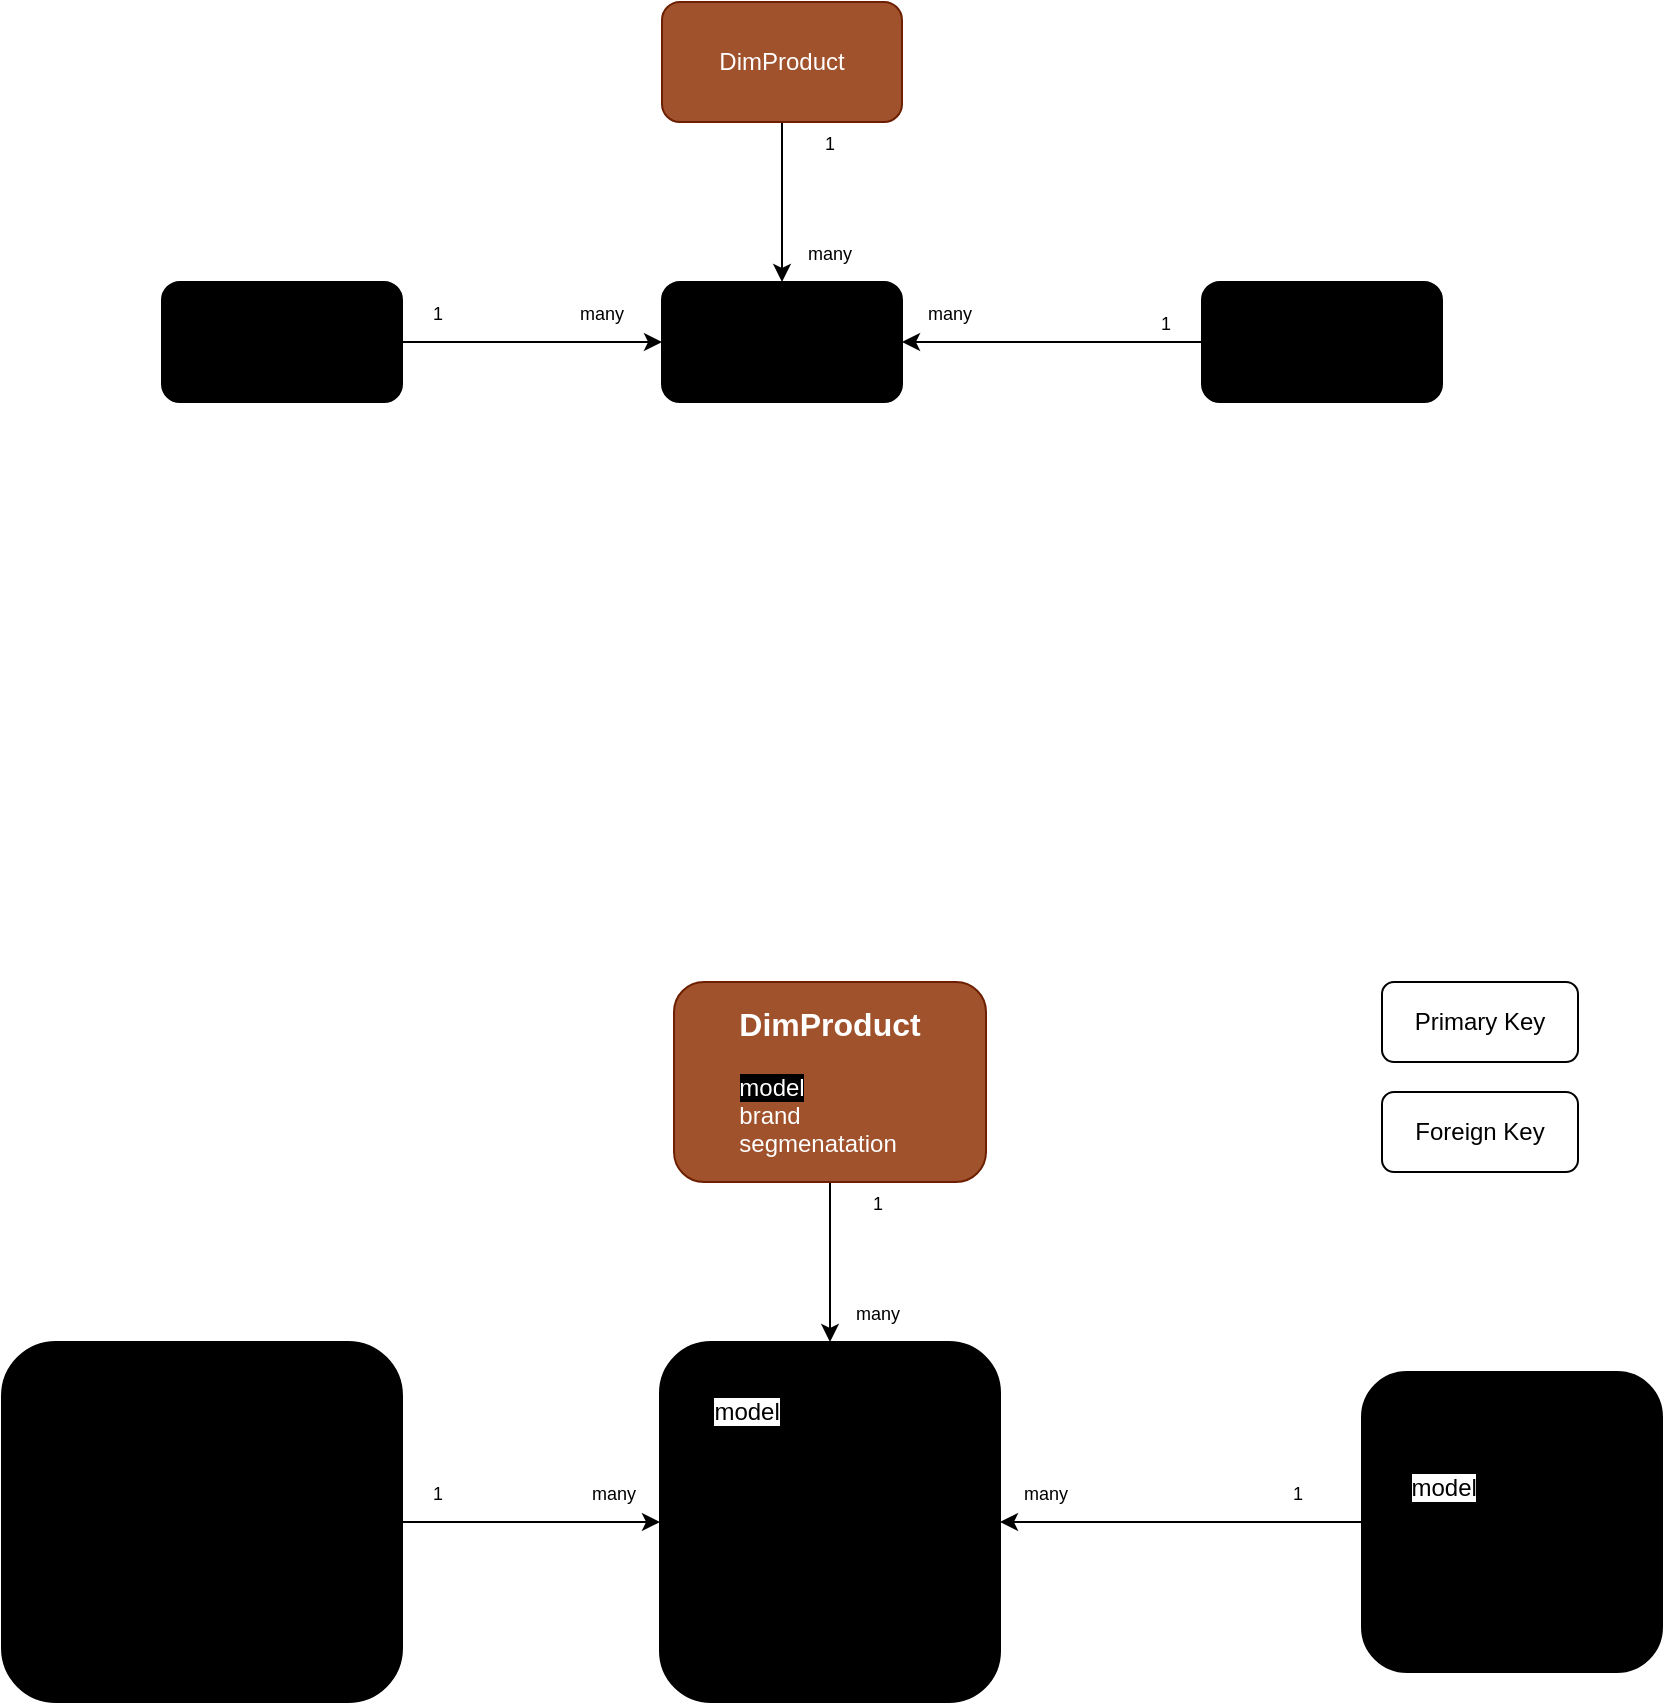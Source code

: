 <mxfile version="27.0.3" pages="3">
  <diagram name="Page-1" id="qpLtw2JNn7jer9u5mmn6">
    <mxGraphModel dx="3204" dy="1480" grid="1" gridSize="10" guides="1" tooltips="1" connect="1" arrows="1" fold="1" page="1" pageScale="1" pageWidth="827" pageHeight="1169" math="0" shadow="0">
      <root>
        <mxCell id="0" />
        <mxCell id="1" parent="0" />
        <mxCell id="3lYCh4g3FF8GIfoTyy5W-1" value="FactComments" style="rounded=1;whiteSpace=wrap;html=1;fillColor=light-dark(#000000,#A67F68);" vertex="1" parent="1">
          <mxGeometry x="300" y="280" width="120" height="60" as="geometry" />
        </mxCell>
        <mxCell id="3lYCh4g3FF8GIfoTyy5W-5" value="" style="edgeStyle=orthogonalEdgeStyle;rounded=0;orthogonalLoop=1;jettySize=auto;html=1;" edge="1" parent="1" source="3lYCh4g3FF8GIfoTyy5W-2" target="3lYCh4g3FF8GIfoTyy5W-1">
          <mxGeometry relative="1" as="geometry" />
        </mxCell>
        <mxCell id="3lYCh4g3FF8GIfoTyy5W-2" value="&lt;font&gt;DimProduct&lt;/font&gt;" style="rounded=1;whiteSpace=wrap;html=1;fillColor=light-dark(#a0522d, #d9baa8);strokeColor=#6D1F00;fontColor=light-dark(#ffffff, #ffffff);" vertex="1" parent="1">
          <mxGeometry x="300" y="140" width="120" height="60" as="geometry" />
        </mxCell>
        <mxCell id="3lYCh4g3FF8GIfoTyy5W-8" value="" style="edgeStyle=orthogonalEdgeStyle;rounded=0;orthogonalLoop=1;jettySize=auto;html=1;entryX=1;entryY=0.5;entryDx=0;entryDy=0;" edge="1" parent="1" source="3lYCh4g3FF8GIfoTyy5W-3" target="3lYCh4g3FF8GIfoTyy5W-1">
          <mxGeometry relative="1" as="geometry" />
        </mxCell>
        <mxCell id="3lYCh4g3FF8GIfoTyy5W-3" value="DimReviewer" style="rounded=1;whiteSpace=wrap;html=1;fillColor=light-dark(#000000,#D9BAA8);" vertex="1" parent="1">
          <mxGeometry x="570" y="280" width="120" height="60" as="geometry" />
        </mxCell>
        <mxCell id="3lYCh4g3FF8GIfoTyy5W-11" style="edgeStyle=orthogonalEdgeStyle;rounded=0;orthogonalLoop=1;jettySize=auto;html=1;entryX=0;entryY=0.5;entryDx=0;entryDy=0;" edge="1" parent="1" source="3lYCh4g3FF8GIfoTyy5W-4" target="3lYCh4g3FF8GIfoTyy5W-1">
          <mxGeometry relative="1" as="geometry" />
        </mxCell>
        <mxCell id="3lYCh4g3FF8GIfoTyy5W-4" value="DimReviewContent" style="rounded=1;whiteSpace=wrap;html=1;fillColor=light-dark(#000000,#D9BAA8);" vertex="1" parent="1">
          <mxGeometry x="50" y="280" width="120" height="60" as="geometry" />
        </mxCell>
        <mxCell id="3lYCh4g3FF8GIfoTyy5W-6" value="&lt;font style=&quot;font-size: 9px;&quot;&gt;1&lt;/font&gt;" style="text;html=1;align=center;verticalAlign=middle;whiteSpace=wrap;rounded=0;" vertex="1" parent="1">
          <mxGeometry x="366" y="200" width="36" height="20" as="geometry" />
        </mxCell>
        <mxCell id="3lYCh4g3FF8GIfoTyy5W-7" value="&lt;font style=&quot;font-size: 9px;&quot;&gt;many&lt;/font&gt;" style="text;html=1;align=center;verticalAlign=middle;whiteSpace=wrap;rounded=0;" vertex="1" parent="1">
          <mxGeometry x="354" y="250" width="60" height="30" as="geometry" />
        </mxCell>
        <mxCell id="3lYCh4g3FF8GIfoTyy5W-9" value="&lt;font style=&quot;font-size: 9px;&quot;&gt;1&lt;/font&gt;" style="text;html=1;align=center;verticalAlign=middle;whiteSpace=wrap;rounded=0;" vertex="1" parent="1">
          <mxGeometry x="534" y="290" width="36" height="20" as="geometry" />
        </mxCell>
        <mxCell id="3lYCh4g3FF8GIfoTyy5W-10" value="&lt;font style=&quot;font-size: 9px;&quot;&gt;many&lt;/font&gt;" style="text;html=1;align=center;verticalAlign=middle;whiteSpace=wrap;rounded=0;" vertex="1" parent="1">
          <mxGeometry x="414" y="280" width="60" height="30" as="geometry" />
        </mxCell>
        <mxCell id="3lYCh4g3FF8GIfoTyy5W-12" value="&lt;font style=&quot;font-size: 9px;&quot;&gt;1&lt;/font&gt;" style="text;html=1;align=center;verticalAlign=middle;whiteSpace=wrap;rounded=0;" vertex="1" parent="1">
          <mxGeometry x="170" y="285" width="36" height="20" as="geometry" />
        </mxCell>
        <mxCell id="3lYCh4g3FF8GIfoTyy5W-13" value="&lt;font style=&quot;font-size: 9px;&quot;&gt;many&lt;/font&gt;" style="text;html=1;align=center;verticalAlign=middle;whiteSpace=wrap;rounded=0;" vertex="1" parent="1">
          <mxGeometry x="240" y="280" width="60" height="30" as="geometry" />
        </mxCell>
        <mxCell id="3lYCh4g3FF8GIfoTyy5W-15" value="&lt;b&gt;&lt;font style=&quot;font-size: 16px;&quot;&gt;FactComments&lt;/font&gt;&lt;/b&gt;&lt;br&gt;&lt;div style=&quot;text-align: left;&quot;&gt;&lt;font style=&quot;background-color: light-dark(#ffffff, var(--ge-dark-color, #121212)); color: light-dark(rgb(0, 0, 0), rgb(255, 255, 255));&quot;&gt;model&lt;/font&gt;&lt;/div&gt;&lt;div style=&quot;text-align: left;&quot;&gt;brand&lt;/div&gt;&lt;div&gt;&lt;div style=&quot;text-align: left;&quot;&gt;&lt;span style=&quot;background-color: transparent; color: light-dark(rgb(0, 0, 0), rgb(255, 255, 255));&quot;&gt;segmentation&lt;/span&gt;&lt;/div&gt;&lt;div style=&quot;text-align: left;&quot;&gt;&lt;span style=&quot;background-color: transparent; color: light-dark(rgb(0, 0, 0), rgb(255, 255, 255));&quot;&gt;pros&amp;nbsp;&lt;/span&gt;&lt;/div&gt;&lt;div style=&quot;text-align: left;&quot;&gt;&lt;span style=&quot;background-color: transparent; color: light-dark(rgb(0, 0, 0), rgb(255, 255, 255));&quot;&gt;cons&lt;/span&gt;&lt;/div&gt;&lt;/div&gt;&lt;div style=&quot;text-align: left;&quot;&gt;text&lt;/div&gt;&lt;div style=&quot;text-align: left;&quot;&gt;coountry&lt;/div&gt;&lt;div style=&quot;text-align: left;&quot;&gt;reviewer&lt;/div&gt;&lt;div style=&quot;text-align: left;&quot;&gt;agency&lt;/div&gt;&lt;div style=&quot;text-align: left;&quot;&gt;link&lt;/div&gt;" style="rounded=1;whiteSpace=wrap;html=1;fillColor=light-dark(#000000,#A67F68);" vertex="1" parent="1">
          <mxGeometry x="299" y="810" width="170" height="180" as="geometry" />
        </mxCell>
        <mxCell id="3lYCh4g3FF8GIfoTyy5W-27" value="" style="edgeStyle=orthogonalEdgeStyle;rounded=0;orthogonalLoop=1;jettySize=auto;html=1;" edge="1" parent="1" source="3lYCh4g3FF8GIfoTyy5W-16" target="3lYCh4g3FF8GIfoTyy5W-15">
          <mxGeometry relative="1" as="geometry" />
        </mxCell>
        <mxCell id="3lYCh4g3FF8GIfoTyy5W-16" value="&lt;font style=&quot;font-size: 16px;&quot;&gt;&lt;b&gt;&lt;font style=&quot;&quot;&gt;DimReviewer&lt;/font&gt;&lt;br&gt;&lt;div style=&quot;text-align: left;&quot;&gt;&lt;span style=&quot;color: light-dark(rgb(0, 0, 0), rgb(255, 255, 255)); font-size: 12px; font-weight: normal; background-color: light-dark(rgb(255, 255, 255), rgb(158, 121, 99));&quot;&gt;model&lt;/span&gt;&lt;/div&gt;&lt;/b&gt;&lt;/font&gt;&lt;div style=&quot;text-align: left;&quot;&gt;&lt;span style=&quot;background-color: transparent; color: light-dark(rgb(0, 0, 0), rgb(255, 255, 255));&quot;&gt;country&lt;/span&gt;&lt;/div&gt;&lt;div style=&quot;text-align: left;&quot;&gt;&lt;span style=&quot;background-color: transparent; color: light-dark(rgb(0, 0, 0), rgb(255, 255, 255));&quot;&gt;agency&lt;/span&gt;&lt;/div&gt;&lt;div style=&quot;text-align: left;&quot;&gt;&lt;span style=&quot;background-color: transparent; color: light-dark(rgb(0, 0, 0), rgb(255, 255, 255));&quot;&gt;link&lt;/span&gt;&lt;/div&gt;&lt;div&gt;&lt;br&gt;&lt;/div&gt;" style="rounded=1;whiteSpace=wrap;html=1;fillColor=light-dark(#000000,#D9BAA8);" vertex="1" parent="1">
          <mxGeometry x="650" y="825" width="150" height="150" as="geometry" />
        </mxCell>
        <mxCell id="3lYCh4g3FF8GIfoTyy5W-26" value="" style="edgeStyle=orthogonalEdgeStyle;rounded=0;orthogonalLoop=1;jettySize=auto;html=1;" edge="1" parent="1" source="3lYCh4g3FF8GIfoTyy5W-17" target="3lYCh4g3FF8GIfoTyy5W-15">
          <mxGeometry relative="1" as="geometry" />
        </mxCell>
        <mxCell id="3lYCh4g3FF8GIfoTyy5W-17" value="&lt;font style=&quot;&quot;&gt;&lt;b style=&quot;&quot;&gt;&lt;font style=&quot;font-size: 16px;&quot;&gt;DimReviewContent&lt;/font&gt;&lt;/b&gt;&lt;br&gt;&lt;div style=&quot;text-align: left;&quot;&gt;&lt;span style=&quot;background-color: light-dark(rgb(0, 0, 0), rgb(158, 121, 99));&quot;&gt;model&lt;/span&gt;&lt;/div&gt;&lt;div style=&quot;text-align: left;&quot;&gt;pros_display_quality&lt;/div&gt;&lt;div style=&quot;text-align: left;&quot;&gt;pros_perfermance&lt;/div&gt;&lt;div style=&quot;text-align: left;&quot;&gt;pros_connectivity&lt;/div&gt;&lt;div style=&quot;text-align: left;&quot;&gt;pros_design&lt;/div&gt;&lt;div style=&quot;text-align: left;&quot;&gt;pros_features&lt;/div&gt;&lt;div style=&quot;text-align: left;&quot;&gt;pro_price&lt;/div&gt;&lt;div style=&quot;text-align: left;&quot;&gt;pros_energy_efficiency&lt;/div&gt;&lt;div style=&quot;text-align: left;&quot;&gt;text&lt;/div&gt;&lt;div style=&quot;text-align: left;&quot;&gt;sentiment_label&lt;/div&gt;&lt;/font&gt;&lt;div&gt;&lt;br&gt;&lt;/div&gt;" style="rounded=1;whiteSpace=wrap;html=1;fillColor=light-dark(#000000,#D9BAA8);" vertex="1" parent="1">
          <mxGeometry x="-30" y="810" width="200" height="180" as="geometry" />
        </mxCell>
        <mxCell id="3lYCh4g3FF8GIfoTyy5W-18" value="Primary Key" style="rounded=1;whiteSpace=wrap;html=1;labelBackgroundColor=none;fillColor=light-dark(#FFFFFF,#000000);" vertex="1" parent="1">
          <mxGeometry x="660" y="630" width="98" height="40" as="geometry" />
        </mxCell>
        <mxCell id="3lYCh4g3FF8GIfoTyy5W-20" value="Foreign Key" style="rounded=1;whiteSpace=wrap;html=1;labelBackgroundColor=none;fillColor=light-dark(#FFFFFF,#9E7963);" vertex="1" parent="1">
          <mxGeometry x="660" y="685" width="98" height="40" as="geometry" />
        </mxCell>
        <mxCell id="3lYCh4g3FF8GIfoTyy5W-25" value="" style="edgeStyle=orthogonalEdgeStyle;rounded=0;orthogonalLoop=1;jettySize=auto;html=1;" edge="1" parent="1" source="3lYCh4g3FF8GIfoTyy5W-21" target="3lYCh4g3FF8GIfoTyy5W-15">
          <mxGeometry relative="1" as="geometry" />
        </mxCell>
        <mxCell id="3lYCh4g3FF8GIfoTyy5W-21" value="&lt;font style=&quot;&quot;&gt;&lt;b style=&quot;&quot;&gt;&lt;span style=&quot;font-size: 16px;&quot;&gt;DimProduct&lt;/span&gt;&lt;br&gt;&lt;br&gt;&lt;div style=&quot;text-align: left;&quot;&gt;&lt;span style=&quot;font-weight: normal; background-color: light-dark(rgb(0, 0, 0), rgb(158, 121, 99));&quot;&gt;model&lt;/span&gt;&lt;/div&gt;&lt;div style=&quot;text-align: left;&quot;&gt;&lt;span style=&quot;background-color: transparent; font-weight: normal;&quot;&gt;brand&lt;/span&gt;&lt;/div&gt;&lt;div style=&quot;text-align: left;&quot;&gt;&lt;span style=&quot;background-color: transparent; font-weight: normal;&quot;&gt;segmenatation&lt;/span&gt;&lt;/div&gt;&lt;/b&gt;&lt;/font&gt;" style="rounded=1;whiteSpace=wrap;html=1;fillColor=light-dark(#a0522d, #d9baa8);strokeColor=#6D1F00;fontColor=light-dark(#ffffff, #ffffff);" vertex="1" parent="1">
          <mxGeometry x="306" y="630" width="156" height="100" as="geometry" />
        </mxCell>
        <mxCell id="3lYCh4g3FF8GIfoTyy5W-28" value="&lt;font style=&quot;font-size: 9px;&quot;&gt;1&lt;/font&gt;" style="text;html=1;align=center;verticalAlign=middle;whiteSpace=wrap;rounded=0;" vertex="1" parent="1">
          <mxGeometry x="600" y="875" width="36" height="20" as="geometry" />
        </mxCell>
        <mxCell id="3lYCh4g3FF8GIfoTyy5W-29" value="&lt;font style=&quot;font-size: 9px;&quot;&gt;many&lt;/font&gt;" style="text;html=1;align=center;verticalAlign=middle;whiteSpace=wrap;rounded=0;" vertex="1" parent="1">
          <mxGeometry x="462" y="870" width="60" height="30" as="geometry" />
        </mxCell>
        <mxCell id="3lYCh4g3FF8GIfoTyy5W-30" value="&lt;font style=&quot;font-size: 9px;&quot;&gt;many&lt;/font&gt;" style="text;html=1;align=center;verticalAlign=middle;whiteSpace=wrap;rounded=0;" vertex="1" parent="1">
          <mxGeometry x="378" y="780" width="60" height="30" as="geometry" />
        </mxCell>
        <mxCell id="3lYCh4g3FF8GIfoTyy5W-31" value="&lt;font style=&quot;font-size: 9px;&quot;&gt;many&lt;/font&gt;" style="text;html=1;align=center;verticalAlign=middle;whiteSpace=wrap;rounded=0;" vertex="1" parent="1">
          <mxGeometry x="246" y="870" width="60" height="30" as="geometry" />
        </mxCell>
        <mxCell id="3lYCh4g3FF8GIfoTyy5W-32" value="&lt;font style=&quot;font-size: 9px;&quot;&gt;1&lt;/font&gt;" style="text;html=1;align=center;verticalAlign=middle;whiteSpace=wrap;rounded=0;" vertex="1" parent="1">
          <mxGeometry x="390" y="730" width="36" height="20" as="geometry" />
        </mxCell>
        <mxCell id="3lYCh4g3FF8GIfoTyy5W-33" value="&lt;font style=&quot;font-size: 9px;&quot;&gt;1&lt;/font&gt;" style="text;html=1;align=center;verticalAlign=middle;whiteSpace=wrap;rounded=0;" vertex="1" parent="1">
          <mxGeometry x="170" y="875" width="36" height="20" as="geometry" />
        </mxCell>
      </root>
    </mxGraphModel>
  </diagram>
  <diagram id="39-xGgRTNQitkWiuHMAg" name="Page-2">
    <mxGraphModel dx="2253" dy="888" grid="1" gridSize="10" guides="1" tooltips="1" connect="1" arrows="1" fold="1" page="1" pageScale="1" pageWidth="827" pageHeight="1169" math="0" shadow="0">
      <root>
        <mxCell id="0" />
        <mxCell id="1" parent="0" />
        <mxCell id="3pNCCI-SVW1QbYDeNgAf-1" value="&lt;b&gt;&lt;font style=&quot;font-size: 16px;&quot;&gt;FactComments&lt;/font&gt;&lt;/b&gt;&lt;br&gt;&lt;div style=&quot;text-align: left;&quot;&gt;&lt;font style=&quot;background-color: light-dark(#ffffff, var(--ge-dark-color, #121212)); color: light-dark(rgb(0, 0, 0), rgb(255, 255, 255));&quot;&gt;model&lt;/font&gt;&lt;/div&gt;&lt;div style=&quot;text-align: left;&quot;&gt;brand&lt;/div&gt;&lt;div&gt;&lt;div style=&quot;text-align: left;&quot;&gt;&lt;span style=&quot;background-color: transparent; color: light-dark(rgb(0, 0, 0), rgb(255, 255, 255));&quot;&gt;segmentation&lt;/span&gt;&lt;/div&gt;&lt;div style=&quot;text-align: left;&quot;&gt;&lt;span style=&quot;background-color: transparent; color: light-dark(rgb(0, 0, 0), rgb(255, 255, 255));&quot;&gt;pros&amp;nbsp;&lt;/span&gt;&lt;/div&gt;&lt;div style=&quot;text-align: left;&quot;&gt;&lt;span style=&quot;background-color: transparent; color: light-dark(rgb(0, 0, 0), rgb(255, 255, 255));&quot;&gt;cons&lt;/span&gt;&lt;/div&gt;&lt;/div&gt;&lt;div style=&quot;text-align: left;&quot;&gt;text&lt;/div&gt;&lt;div style=&quot;text-align: left;&quot;&gt;coountry&lt;/div&gt;&lt;div style=&quot;text-align: left;&quot;&gt;reviewer&lt;/div&gt;&lt;div style=&quot;text-align: left;&quot;&gt;agency&lt;/div&gt;&lt;div style=&quot;text-align: left;&quot;&gt;link&lt;/div&gt;" style="rounded=1;whiteSpace=wrap;html=1;fillColor=light-dark(#000000,#A67F68);" vertex="1" parent="1">
          <mxGeometry x="299" y="810" width="170" height="180" as="geometry" />
        </mxCell>
        <mxCell id="3pNCCI-SVW1QbYDeNgAf-2" value="" style="edgeStyle=orthogonalEdgeStyle;rounded=0;orthogonalLoop=1;jettySize=auto;html=1;" edge="1" parent="1" source="3pNCCI-SVW1QbYDeNgAf-3" target="3pNCCI-SVW1QbYDeNgAf-1">
          <mxGeometry relative="1" as="geometry" />
        </mxCell>
        <mxCell id="3pNCCI-SVW1QbYDeNgAf-3" value="&lt;font style=&quot;font-size: 16px;&quot;&gt;&lt;b&gt;&lt;font style=&quot;&quot;&gt;DimReviewer&lt;/font&gt;&lt;br&gt;&lt;div style=&quot;text-align: left;&quot;&gt;&lt;span style=&quot;color: light-dark(rgb(0, 0, 0), rgb(255, 255, 255)); font-size: 12px; font-weight: normal; background-color: light-dark(rgb(255, 255, 255), rgb(158, 121, 99));&quot;&gt;model&lt;/span&gt;&lt;/div&gt;&lt;/b&gt;&lt;/font&gt;&lt;div style=&quot;text-align: left;&quot;&gt;&lt;span style=&quot;background-color: transparent; color: light-dark(rgb(0, 0, 0), rgb(255, 255, 255));&quot;&gt;country&lt;/span&gt;&lt;/div&gt;&lt;div style=&quot;text-align: left;&quot;&gt;&lt;span style=&quot;background-color: transparent; color: light-dark(rgb(0, 0, 0), rgb(255, 255, 255));&quot;&gt;agency&lt;/span&gt;&lt;/div&gt;&lt;div style=&quot;text-align: left;&quot;&gt;&lt;span style=&quot;background-color: transparent; color: light-dark(rgb(0, 0, 0), rgb(255, 255, 255));&quot;&gt;link&lt;/span&gt;&lt;/div&gt;&lt;div&gt;&lt;br&gt;&lt;/div&gt;" style="rounded=1;whiteSpace=wrap;html=1;fillColor=light-dark(#000000,#D9BAA8);" vertex="1" parent="1">
          <mxGeometry x="650" y="825" width="150" height="150" as="geometry" />
        </mxCell>
        <mxCell id="3pNCCI-SVW1QbYDeNgAf-4" value="" style="edgeStyle=orthogonalEdgeStyle;rounded=0;orthogonalLoop=1;jettySize=auto;html=1;" edge="1" parent="1" source="3pNCCI-SVW1QbYDeNgAf-5" target="3pNCCI-SVW1QbYDeNgAf-1">
          <mxGeometry relative="1" as="geometry" />
        </mxCell>
        <mxCell id="3pNCCI-SVW1QbYDeNgAf-5" value="&lt;font style=&quot;&quot;&gt;&lt;b style=&quot;&quot;&gt;&lt;font style=&quot;font-size: 16px;&quot;&gt;DimReviewContent&lt;/font&gt;&lt;/b&gt;&lt;br&gt;&lt;div style=&quot;text-align: left;&quot;&gt;&lt;span style=&quot;background-color: light-dark(rgb(0, 0, 0), rgb(158, 121, 99));&quot;&gt;model&lt;/span&gt;&lt;/div&gt;&lt;div style=&quot;text-align: left;&quot;&gt;pros_display_quality&lt;/div&gt;&lt;div style=&quot;text-align: left;&quot;&gt;pros_perfermance&lt;/div&gt;&lt;div style=&quot;text-align: left;&quot;&gt;pros_connectivity&lt;/div&gt;&lt;div style=&quot;text-align: left;&quot;&gt;pros_design&lt;/div&gt;&lt;div style=&quot;text-align: left;&quot;&gt;pros_features&lt;/div&gt;&lt;div style=&quot;text-align: left;&quot;&gt;pro_price&lt;/div&gt;&lt;div style=&quot;text-align: left;&quot;&gt;pros_energy_efficiency&lt;/div&gt;&lt;div style=&quot;text-align: left;&quot;&gt;text&lt;/div&gt;&lt;div style=&quot;text-align: left;&quot;&gt;sentiment_label&lt;/div&gt;&lt;/font&gt;&lt;div&gt;&lt;br&gt;&lt;/div&gt;" style="rounded=1;whiteSpace=wrap;html=1;fillColor=light-dark(#000000,#D9BAA8);" vertex="1" parent="1">
          <mxGeometry x="-30" y="810" width="200" height="180" as="geometry" />
        </mxCell>
        <mxCell id="3pNCCI-SVW1QbYDeNgAf-6" value="Primary Key" style="rounded=1;whiteSpace=wrap;html=1;labelBackgroundColor=none;fillColor=light-dark(#FFFFFF,#000000);" vertex="1" parent="1">
          <mxGeometry x="660" y="630" width="98" height="40" as="geometry" />
        </mxCell>
        <mxCell id="3pNCCI-SVW1QbYDeNgAf-7" value="Foreign Key" style="rounded=1;whiteSpace=wrap;html=1;labelBackgroundColor=none;fillColor=light-dark(#FFFFFF,#9E7963);" vertex="1" parent="1">
          <mxGeometry x="660" y="685" width="98" height="40" as="geometry" />
        </mxCell>
        <mxCell id="3pNCCI-SVW1QbYDeNgAf-8" value="" style="edgeStyle=orthogonalEdgeStyle;rounded=0;orthogonalLoop=1;jettySize=auto;html=1;" edge="1" parent="1" source="3pNCCI-SVW1QbYDeNgAf-9" target="3pNCCI-SVW1QbYDeNgAf-1">
          <mxGeometry relative="1" as="geometry" />
        </mxCell>
        <mxCell id="3pNCCI-SVW1QbYDeNgAf-9" value="&lt;font style=&quot;&quot;&gt;&lt;b style=&quot;&quot;&gt;&lt;span style=&quot;font-size: 16px;&quot;&gt;DimProduct&lt;/span&gt;&lt;br&gt;&lt;br&gt;&lt;div style=&quot;text-align: left;&quot;&gt;&lt;span style=&quot;font-weight: normal; background-color: light-dark(rgb(0, 0, 0), rgb(158, 121, 99));&quot;&gt;model&lt;/span&gt;&lt;/div&gt;&lt;div style=&quot;text-align: left;&quot;&gt;&lt;span style=&quot;background-color: transparent; font-weight: normal;&quot;&gt;brand&lt;/span&gt;&lt;/div&gt;&lt;div style=&quot;text-align: left;&quot;&gt;&lt;span style=&quot;background-color: transparent; font-weight: normal;&quot;&gt;segmenatation&lt;/span&gt;&lt;/div&gt;&lt;/b&gt;&lt;/font&gt;" style="rounded=1;whiteSpace=wrap;html=1;fillColor=light-dark(#a0522d, #d9baa8);strokeColor=#6D1F00;fontColor=light-dark(#ffffff, #ffffff);" vertex="1" parent="1">
          <mxGeometry x="306" y="630" width="156" height="100" as="geometry" />
        </mxCell>
        <mxCell id="3pNCCI-SVW1QbYDeNgAf-10" value="&lt;font style=&quot;font-size: 9px;&quot;&gt;1&lt;/font&gt;" style="text;html=1;align=center;verticalAlign=middle;whiteSpace=wrap;rounded=0;" vertex="1" parent="1">
          <mxGeometry x="600" y="875" width="36" height="20" as="geometry" />
        </mxCell>
        <mxCell id="3pNCCI-SVW1QbYDeNgAf-11" value="&lt;font style=&quot;font-size: 9px;&quot;&gt;many&lt;/font&gt;" style="text;html=1;align=center;verticalAlign=middle;whiteSpace=wrap;rounded=0;" vertex="1" parent="1">
          <mxGeometry x="462" y="870" width="60" height="30" as="geometry" />
        </mxCell>
        <mxCell id="3pNCCI-SVW1QbYDeNgAf-12" value="&lt;font style=&quot;font-size: 9px;&quot;&gt;many&lt;/font&gt;" style="text;html=1;align=center;verticalAlign=middle;whiteSpace=wrap;rounded=0;" vertex="1" parent="1">
          <mxGeometry x="378" y="780" width="60" height="30" as="geometry" />
        </mxCell>
        <mxCell id="3pNCCI-SVW1QbYDeNgAf-13" value="&lt;font style=&quot;font-size: 9px;&quot;&gt;many&lt;/font&gt;" style="text;html=1;align=center;verticalAlign=middle;whiteSpace=wrap;rounded=0;" vertex="1" parent="1">
          <mxGeometry x="246" y="870" width="60" height="30" as="geometry" />
        </mxCell>
        <mxCell id="3pNCCI-SVW1QbYDeNgAf-14" value="&lt;font style=&quot;font-size: 9px;&quot;&gt;1&lt;/font&gt;" style="text;html=1;align=center;verticalAlign=middle;whiteSpace=wrap;rounded=0;" vertex="1" parent="1">
          <mxGeometry x="390" y="730" width="36" height="20" as="geometry" />
        </mxCell>
        <mxCell id="3pNCCI-SVW1QbYDeNgAf-15" value="&lt;font style=&quot;font-size: 9px;&quot;&gt;1&lt;/font&gt;" style="text;html=1;align=center;verticalAlign=middle;whiteSpace=wrap;rounded=0;" vertex="1" parent="1">
          <mxGeometry x="170" y="875" width="36" height="20" as="geometry" />
        </mxCell>
      </root>
    </mxGraphModel>
  </diagram>
  <diagram id="quQrlFWLWlohVRGkIuXL" name="Page-3">
    <mxGraphModel dx="1426" dy="888" grid="1" gridSize="10" guides="1" tooltips="1" connect="1" arrows="1" fold="1" page="1" pageScale="1" pageWidth="827" pageHeight="1169" math="0" shadow="0">
      <root>
        <mxCell id="0" />
        <mxCell id="1" parent="0" />
        <mxCell id="MYlHV7B2igEYwJ4UNCmt-4" value="" style="edgeStyle=orthogonalEdgeStyle;rounded=0;orthogonalLoop=1;jettySize=auto;html=1;" edge="1" parent="1" source="MYlHV7B2igEYwJ4UNCmt-1" target="MYlHV7B2igEYwJ4UNCmt-2">
          <mxGeometry relative="1" as="geometry" />
        </mxCell>
        <mxCell id="MYlHV7B2igEYwJ4UNCmt-1" value="&lt;b style=&quot;font-size: 16px;&quot;&gt;Data Extraction&lt;/b&gt;&lt;br&gt;&lt;br&gt;&lt;font style=&quot;font-size: 11px;&quot;&gt;save emails from agency to SQL&lt;/font&gt;" style="rounded=1;whiteSpace=wrap;html=1;fillColor=light-dark(#000000,#A67F68);" vertex="1" parent="1">
          <mxGeometry x="290" y="810" width="201" height="100" as="geometry" />
        </mxCell>
        <mxCell id="MYlHV7B2igEYwJ4UNCmt-5" value="" style="edgeStyle=orthogonalEdgeStyle;rounded=0;orthogonalLoop=1;jettySize=auto;html=1;" edge="1" parent="1" source="MYlHV7B2igEYwJ4UNCmt-2" target="MYlHV7B2igEYwJ4UNCmt-3">
          <mxGeometry relative="1" as="geometry" />
        </mxCell>
        <mxCell id="MYlHV7B2igEYwJ4UNCmt-2" value="&lt;b style=&quot;font-size: 16px;&quot;&gt;Data Transformation&lt;/b&gt;&lt;br&gt;&lt;br&gt;&lt;font style=&quot;font-size: 11px;&quot;&gt;sensitivity analysis, tagging using python&lt;/font&gt;" style="rounded=1;whiteSpace=wrap;html=1;fillColor=light-dark(#000000,#A67F68);" vertex="1" parent="1">
          <mxGeometry x="580" y="810" width="210" height="100" as="geometry" />
        </mxCell>
        <mxCell id="MYlHV7B2igEYwJ4UNCmt-3" value="&lt;b style=&quot;font-size: 16px;&quot;&gt;Data Load&lt;/b&gt;&lt;br&gt;&lt;br&gt;&lt;font style=&quot;font-size: 11px;&quot;&gt;data modeling, visualiztion using powerBI&lt;/font&gt;" style="rounded=1;whiteSpace=wrap;html=1;fillColor=light-dark(#000000,#A67F68);" vertex="1" parent="1">
          <mxGeometry x="860" y="810" width="220" height="100" as="geometry" />
        </mxCell>
      </root>
    </mxGraphModel>
  </diagram>
</mxfile>
